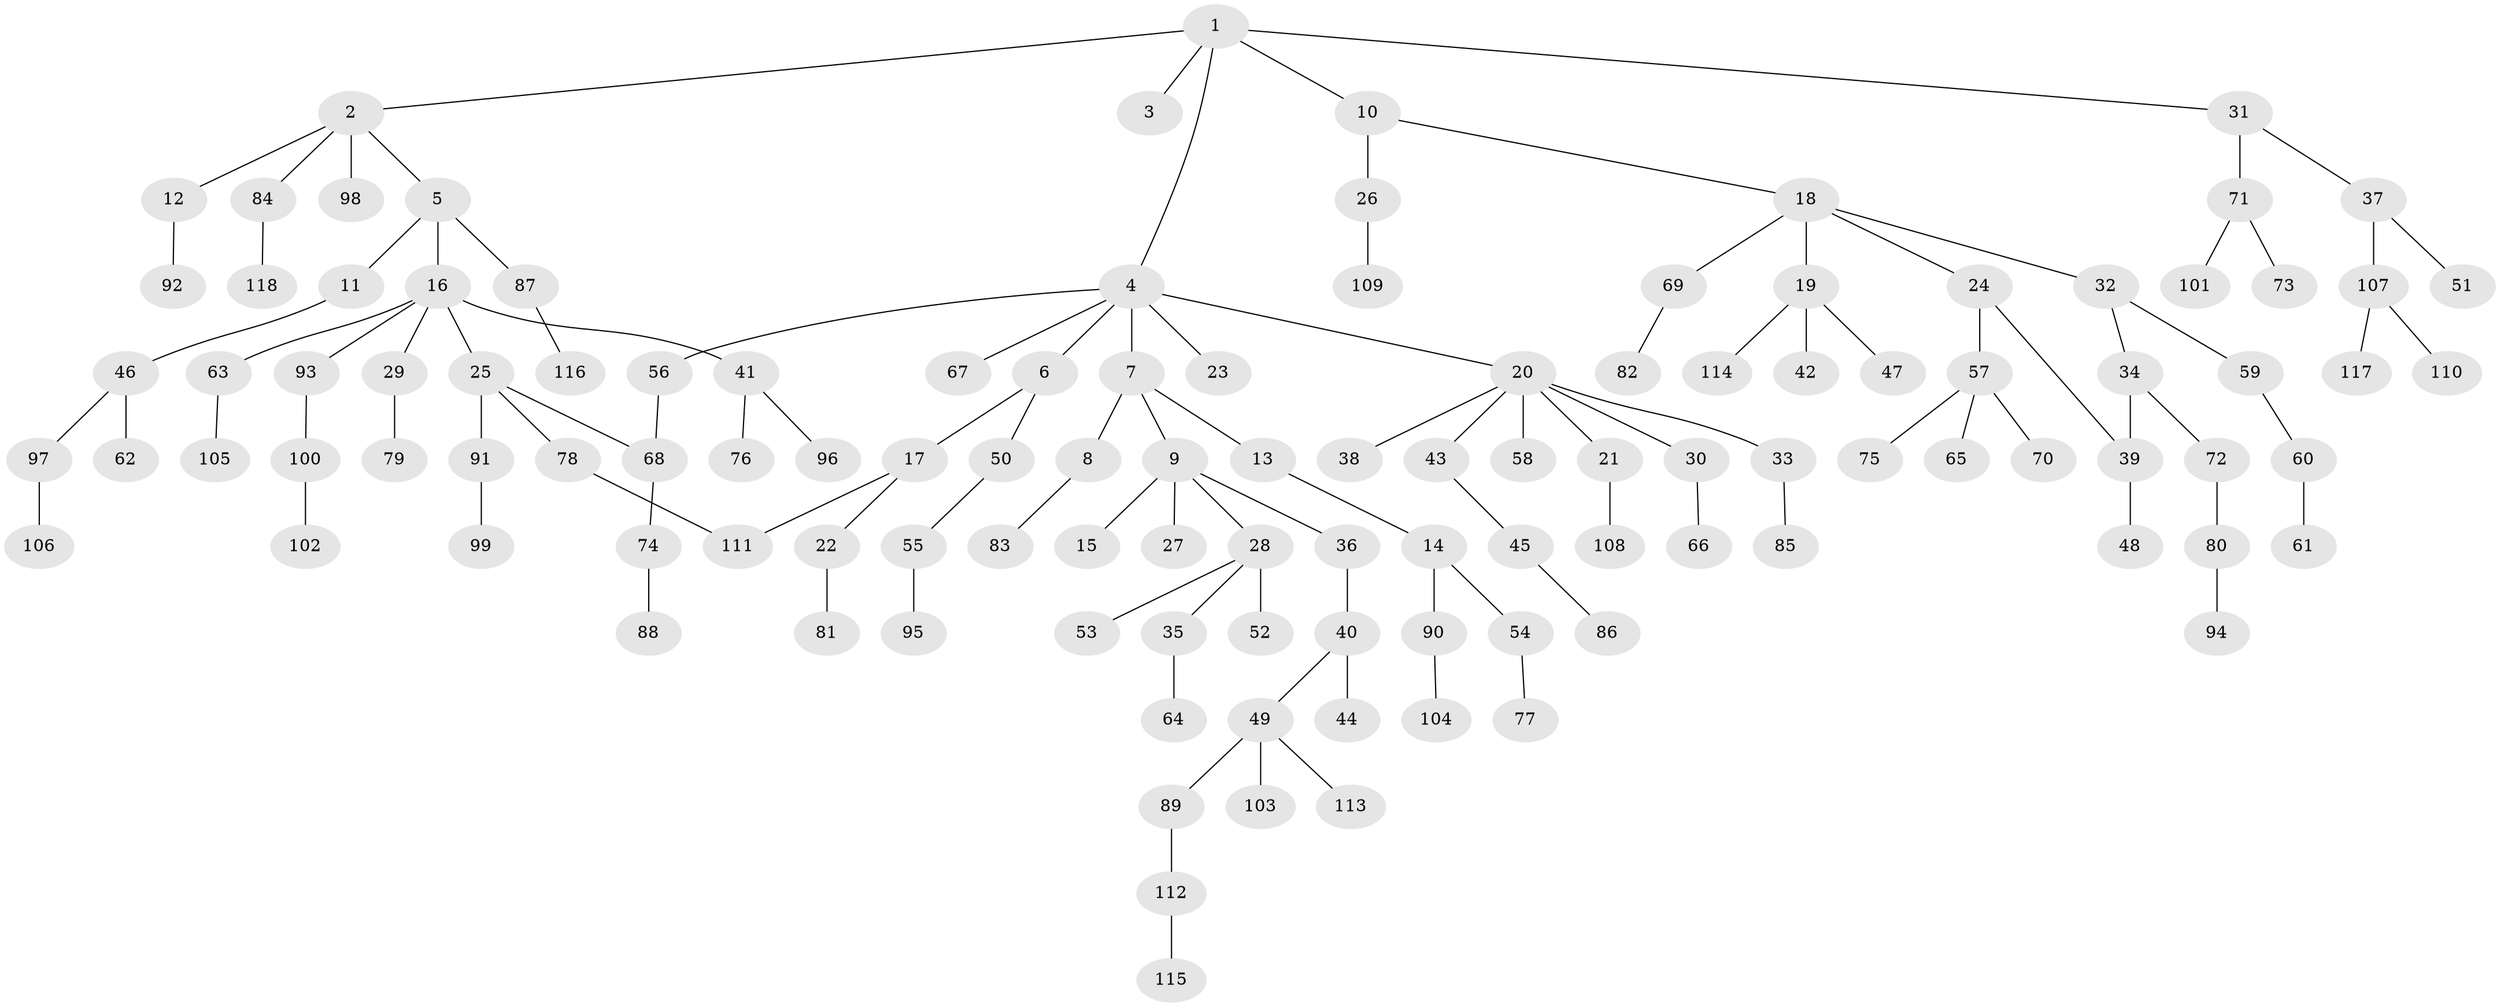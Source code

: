 // Generated by graph-tools (version 1.1) at 2025/10/02/27/25 16:10:53]
// undirected, 118 vertices, 120 edges
graph export_dot {
graph [start="1"]
  node [color=gray90,style=filled];
  1;
  2;
  3;
  4;
  5;
  6;
  7;
  8;
  9;
  10;
  11;
  12;
  13;
  14;
  15;
  16;
  17;
  18;
  19;
  20;
  21;
  22;
  23;
  24;
  25;
  26;
  27;
  28;
  29;
  30;
  31;
  32;
  33;
  34;
  35;
  36;
  37;
  38;
  39;
  40;
  41;
  42;
  43;
  44;
  45;
  46;
  47;
  48;
  49;
  50;
  51;
  52;
  53;
  54;
  55;
  56;
  57;
  58;
  59;
  60;
  61;
  62;
  63;
  64;
  65;
  66;
  67;
  68;
  69;
  70;
  71;
  72;
  73;
  74;
  75;
  76;
  77;
  78;
  79;
  80;
  81;
  82;
  83;
  84;
  85;
  86;
  87;
  88;
  89;
  90;
  91;
  92;
  93;
  94;
  95;
  96;
  97;
  98;
  99;
  100;
  101;
  102;
  103;
  104;
  105;
  106;
  107;
  108;
  109;
  110;
  111;
  112;
  113;
  114;
  115;
  116;
  117;
  118;
  1 -- 2;
  1 -- 3;
  1 -- 4;
  1 -- 10;
  1 -- 31;
  2 -- 5;
  2 -- 12;
  2 -- 84;
  2 -- 98;
  4 -- 6;
  4 -- 7;
  4 -- 20;
  4 -- 23;
  4 -- 56;
  4 -- 67;
  5 -- 11;
  5 -- 16;
  5 -- 87;
  6 -- 17;
  6 -- 50;
  7 -- 8;
  7 -- 9;
  7 -- 13;
  8 -- 83;
  9 -- 15;
  9 -- 27;
  9 -- 28;
  9 -- 36;
  10 -- 18;
  10 -- 26;
  11 -- 46;
  12 -- 92;
  13 -- 14;
  14 -- 54;
  14 -- 90;
  16 -- 25;
  16 -- 29;
  16 -- 41;
  16 -- 63;
  16 -- 93;
  17 -- 22;
  17 -- 111;
  18 -- 19;
  18 -- 24;
  18 -- 32;
  18 -- 69;
  19 -- 42;
  19 -- 47;
  19 -- 114;
  20 -- 21;
  20 -- 30;
  20 -- 33;
  20 -- 38;
  20 -- 43;
  20 -- 58;
  21 -- 108;
  22 -- 81;
  24 -- 39;
  24 -- 57;
  25 -- 78;
  25 -- 91;
  25 -- 68;
  26 -- 109;
  28 -- 35;
  28 -- 52;
  28 -- 53;
  29 -- 79;
  30 -- 66;
  31 -- 37;
  31 -- 71;
  32 -- 34;
  32 -- 59;
  33 -- 85;
  34 -- 72;
  34 -- 39;
  35 -- 64;
  36 -- 40;
  37 -- 51;
  37 -- 107;
  39 -- 48;
  40 -- 44;
  40 -- 49;
  41 -- 76;
  41 -- 96;
  43 -- 45;
  45 -- 86;
  46 -- 62;
  46 -- 97;
  49 -- 89;
  49 -- 103;
  49 -- 113;
  50 -- 55;
  54 -- 77;
  55 -- 95;
  56 -- 68;
  57 -- 65;
  57 -- 70;
  57 -- 75;
  59 -- 60;
  60 -- 61;
  63 -- 105;
  68 -- 74;
  69 -- 82;
  71 -- 73;
  71 -- 101;
  72 -- 80;
  74 -- 88;
  78 -- 111;
  80 -- 94;
  84 -- 118;
  87 -- 116;
  89 -- 112;
  90 -- 104;
  91 -- 99;
  93 -- 100;
  97 -- 106;
  100 -- 102;
  107 -- 110;
  107 -- 117;
  112 -- 115;
}
